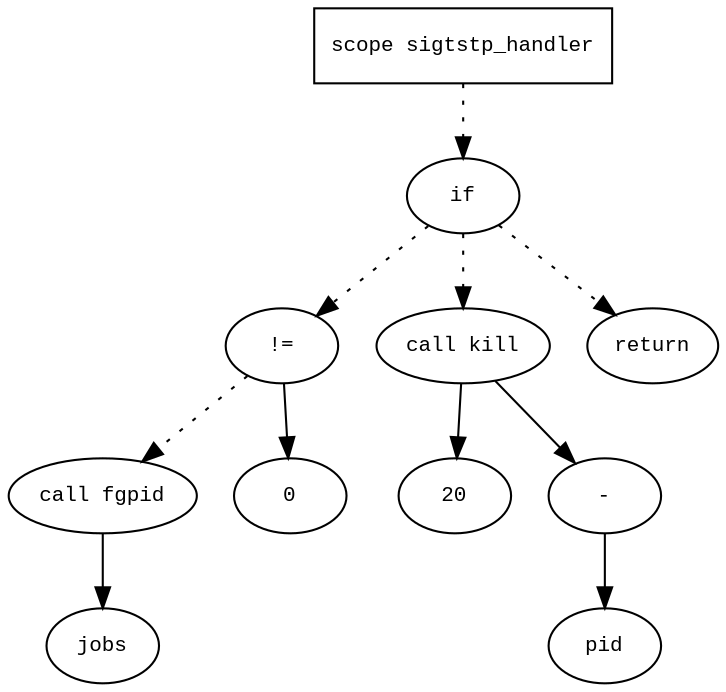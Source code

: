 digraph AST {
  graph [fontname="Times New Roman",fontsize=10];
  node  [fontname="Courier New",fontsize=10];
  edge  [fontname="Times New Roman",fontsize=10];

  node1 [label="scope sigtstp_handler",shape=box];
  node2 [label="if",shape=ellipse];
  node1 -> node2 [style=dotted];
  node3 [label="!=",shape=ellipse];
  node4 [label="call fgpid",shape=ellipse];
  node5 [label="jobs",shape=ellipse];
  node4 -> node5;
  node3 -> node4 [style=dotted];
  node6 [label="0",shape=ellipse];
  node3 -> node6;
  node2 -> node3 [style=dotted];
  node7 [label="call kill",shape=ellipse];
  node8 [label="20",shape=ellipse];
  node7 -> node8;
  node9 [label="-",shape=ellipse];
  node10 [label="pid",shape=ellipse];
  node9 -> node10;
  node7 -> node9;
  node2 -> node7 [style=dotted];
  node11 [label="return",shape=ellipse];
  node2 -> node11 [style=dotted];
} 